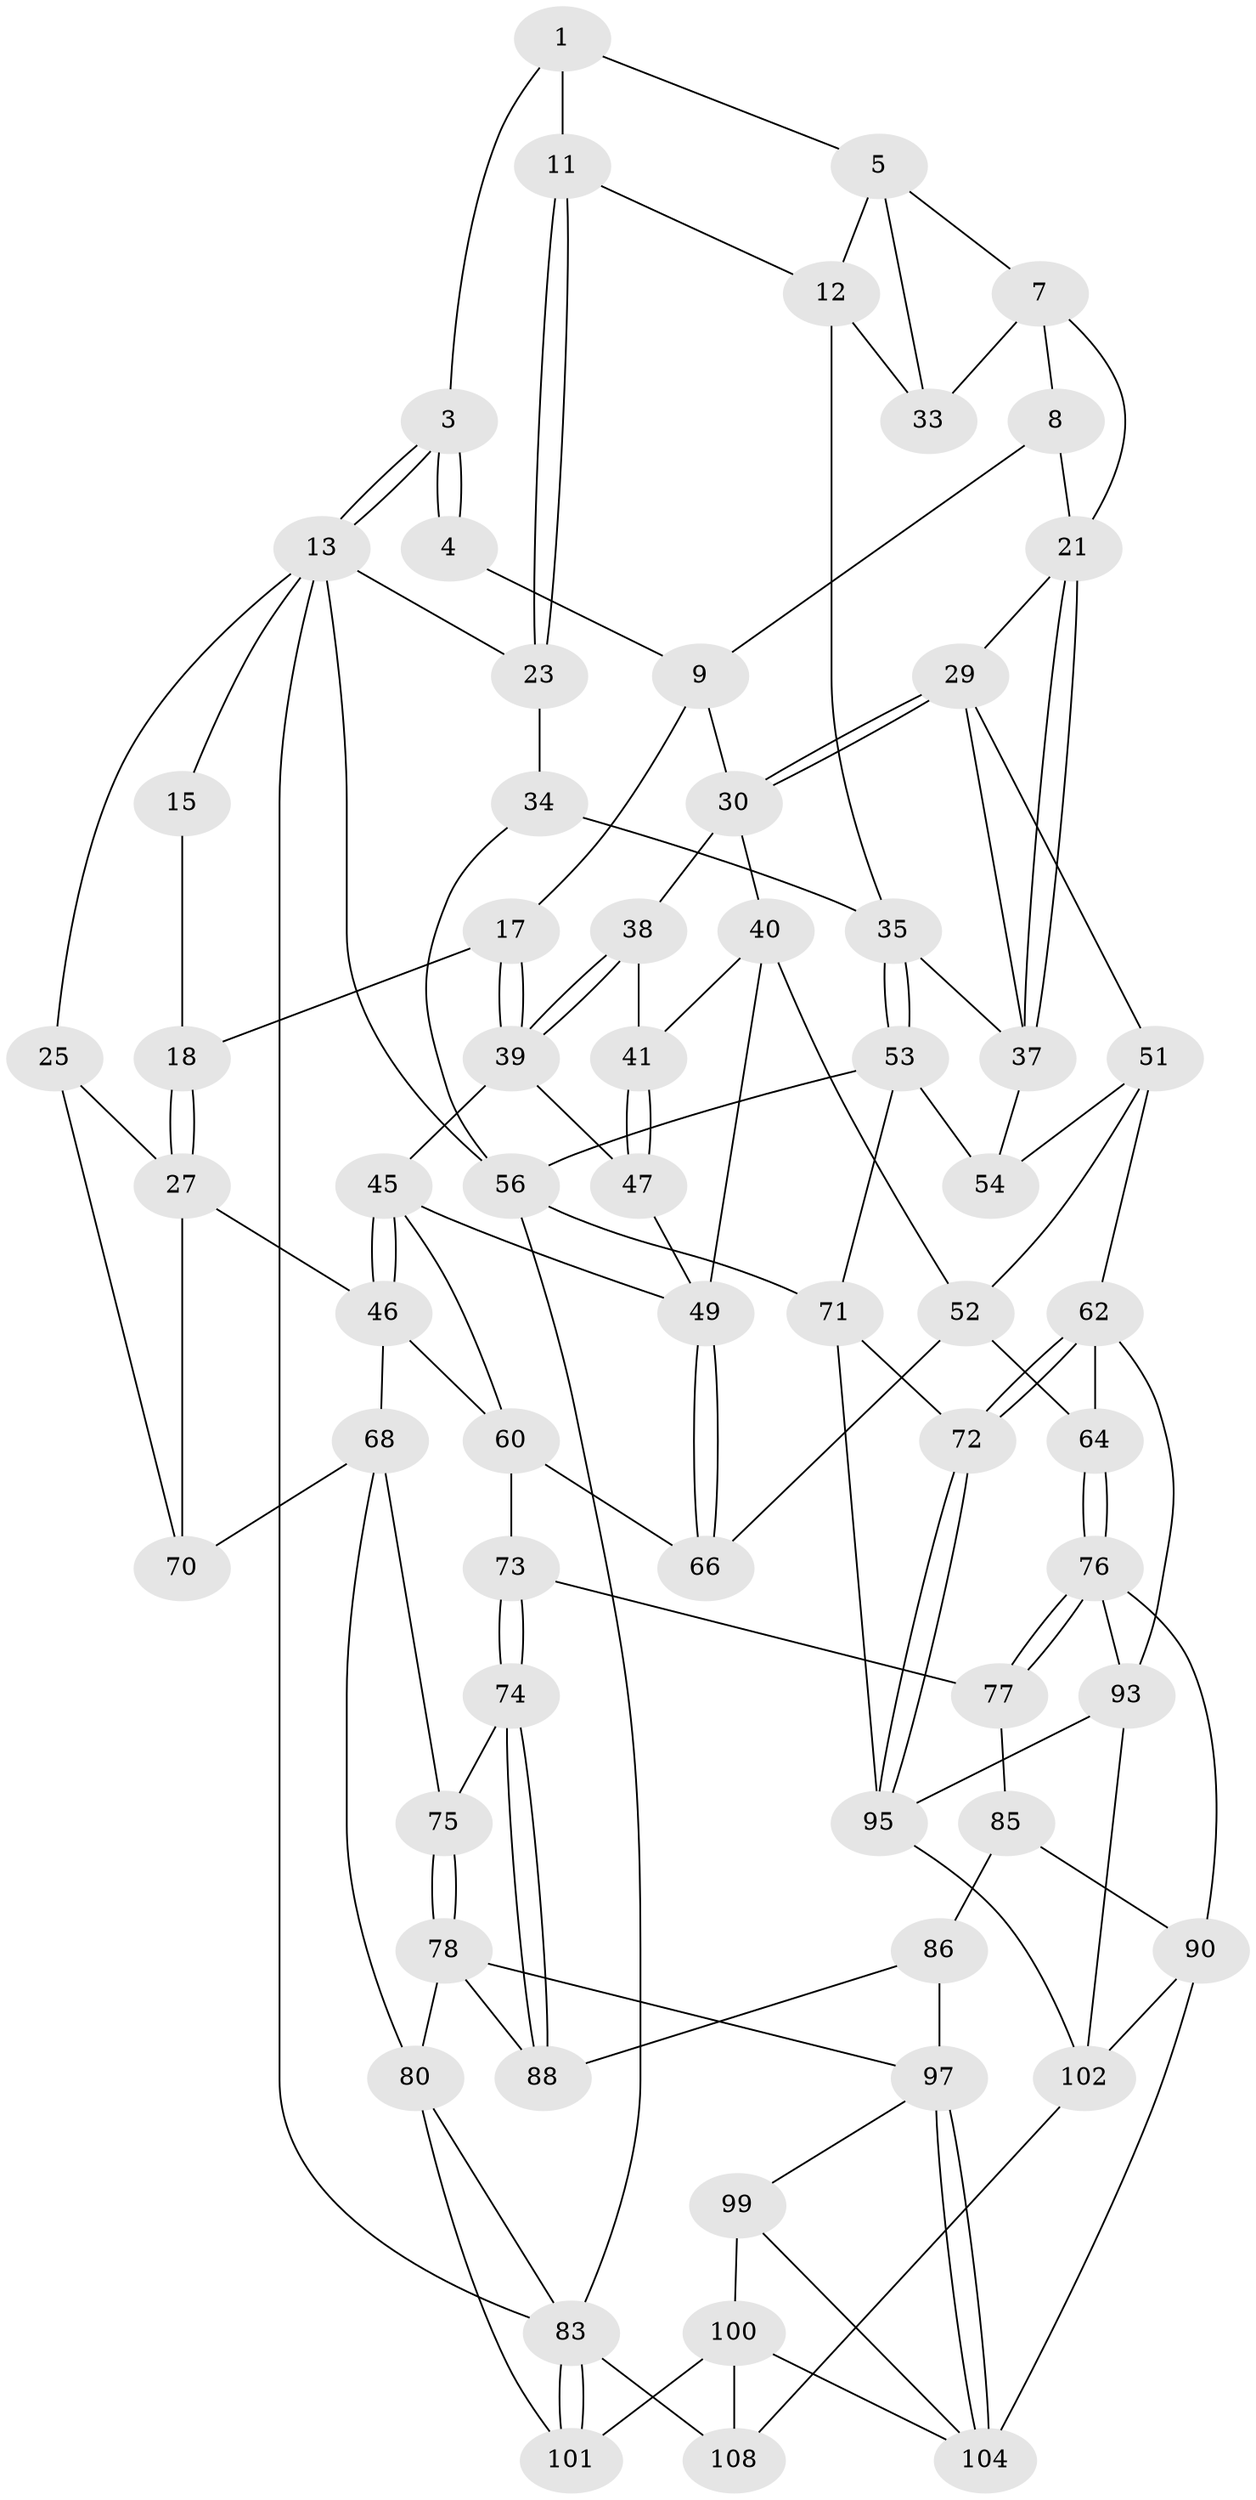 // original degree distribution, {3: 0.018518518518518517, 5: 0.5185185185185185, 6: 0.2222222222222222, 4: 0.24074074074074073}
// Generated by graph-tools (version 1.1) at 2025/42/03/06/25 10:42:35]
// undirected, 65 vertices, 137 edges
graph export_dot {
graph [start="1"]
  node [color=gray90,style=filled];
  1 [pos="+0.809506200929725+0.002640018162779579",super="+2"];
  3 [pos="+1+0"];
  4 [pos="+0.7135273770681466+0",super="+10"];
  5 [pos="+0.7982246469865699+0.08531074558282642",super="+6"];
  7 [pos="+0.6452138631463028+0.06851695901631756",super="+20"];
  8 [pos="+0.5728507687925811+0"];
  9 [pos="+0.5145400999324203+0",super="+16"];
  11 [pos="+0.9154362051596334+0.11415537785754583"];
  12 [pos="+0.8928493171820084+0.13534326183462203",super="+32"];
  13 [pos="+1+0",super="+14"];
  15 [pos="+0.2344425026324813+0"];
  17 [pos="+0.28016758479358533+0.2143125222409544"];
  18 [pos="+0.1862770472592772+0.16379223299411874",super="+19"];
  21 [pos="+0.6688348867257086+0.22967172351138643",super="+22"];
  23 [pos="+0.9874128132520377+0.15128599956604927",super="+24"];
  25 [pos="+0+0",super="+26"];
  27 [pos="+0.002439971269431427+0.31168227540459953",super="+28"];
  29 [pos="+0.5831848515930094+0.2921442343321888",super="+43"];
  30 [pos="+0.554680027823288+0.27295465616861486",super="+31"];
  33 [pos="+0.768698838058085+0.1597087317477999"];
  34 [pos="+0.9135644183617736+0.2881395708058112",super="+55"];
  35 [pos="+0.8382636952803668+0.26576193253003605",super="+36"];
  37 [pos="+0.7732024891608309+0.28166239176961805",super="+42"];
  38 [pos="+0.4183489514715765+0.2640687559783573"];
  39 [pos="+0.2958824010903501+0.27737753946847815",super="+44"];
  40 [pos="+0.45473819746212346+0.324852450180975",super="+48"];
  41 [pos="+0.4524142022013628+0.3247249806356179"];
  45 [pos="+0.2943225422667964+0.28819175197936353",super="+58"];
  46 [pos="+0.1715200498187133+0.4176165085917517",super="+61"];
  47 [pos="+0.4133924336909969+0.34711591093670313"];
  49 [pos="+0.42074222317353815+0.49506882200252955",super="+50"];
  51 [pos="+0.5844143063532461+0.34325288285847844",super="+59"];
  52 [pos="+0.5510525386023604+0.3823546230563035",super="+65"];
  53 [pos="+0.8203241975303849+0.3902006468613006",super="+57"];
  54 [pos="+0.7046606989429746+0.4636830060082679"];
  56 [pos="+1+0.509100126742818",super="+82"];
  60 [pos="+0.37236493952253225+0.5250864171305527",super="+67"];
  62 [pos="+0.691344571560782+0.6074629650081595",super="+63"];
  64 [pos="+0.5961332655029297+0.6158503598378667"];
  66 [pos="+0.410059873760355+0.525905943527894"];
  68 [pos="+0.15763963447160464+0.5653949817386292",super="+69"];
  70 [pos="+0+0.31955689380772573"];
  71 [pos="+0.9045313617341078+0.6013657363354296",super="+92"];
  72 [pos="+0.7128997297454702+0.6172461811188399"];
  73 [pos="+0.3408650513068074+0.6709552859105851"];
  74 [pos="+0.27862437650402+0.6925662991871472"];
  75 [pos="+0.1603011069141328+0.5807034939521519"];
  76 [pos="+0.5490163392654814+0.6915746212723092",super="+91"];
  77 [pos="+0.35392155866838904+0.6897187141342525"];
  78 [pos="+0.12633869017264218+0.743369766572408",super="+79"];
  80 [pos="+0.11015100735271982+0.75500494890865",super="+81"];
  83 [pos="+0+1",super="+84"];
  85 [pos="+0.36157085249450627+0.7090368255686639",super="+89"];
  86 [pos="+0.33050540616147706+0.7830576075722342",super="+87"];
  88 [pos="+0.2536881057346877+0.7379922550262595"];
  90 [pos="+0.48078890218125203+0.8091842217935145",super="+103"];
  93 [pos="+0.6315524894843053+0.8316128920226489",super="+94"];
  95 [pos="+0.7499156479388601+0.7787425764886844",super="+96"];
  97 [pos="+0.2856398793756251+0.8290601817616661",super="+98"];
  99 [pos="+0.16302549453005638+0.8804025740873449"];
  100 [pos="+0.13211745458097876+0.9086394449762314",super="+107"];
  101 [pos="+0.06670548382476486+0.9164595271466873"];
  102 [pos="+0.7125481142255895+1",super="+106"];
  104 [pos="+0.3173703586226979+0.9061777143911631",super="+105"];
  108 [pos="+0.2512933954800915+1"];
  1 -- 5;
  1 -- 3;
  1 -- 11;
  3 -- 4;
  3 -- 4;
  3 -- 13;
  3 -- 13;
  4 -- 9;
  5 -- 12;
  5 -- 33;
  5 -- 7;
  7 -- 8;
  7 -- 33;
  7 -- 21;
  8 -- 9;
  8 -- 21;
  9 -- 17;
  9 -- 30;
  11 -- 12;
  11 -- 23;
  11 -- 23;
  12 -- 33;
  12 -- 35;
  13 -- 56;
  13 -- 23;
  13 -- 25;
  13 -- 83;
  13 -- 15;
  15 -- 18;
  17 -- 18;
  17 -- 39;
  17 -- 39;
  18 -- 27;
  18 -- 27;
  21 -- 37;
  21 -- 37;
  21 -- 29;
  23 -- 34 [weight=2];
  25 -- 70;
  25 -- 27;
  27 -- 46;
  27 -- 70;
  29 -- 30;
  29 -- 30;
  29 -- 51;
  29 -- 37;
  30 -- 40;
  30 -- 38;
  34 -- 35;
  34 -- 56;
  35 -- 53;
  35 -- 53;
  35 -- 37;
  37 -- 54;
  38 -- 39;
  38 -- 39;
  38 -- 41;
  39 -- 47;
  39 -- 45;
  40 -- 41;
  40 -- 49;
  40 -- 52;
  41 -- 47;
  41 -- 47;
  45 -- 46;
  45 -- 46;
  45 -- 49;
  45 -- 60;
  46 -- 60;
  46 -- 68;
  47 -- 49;
  49 -- 66;
  49 -- 66;
  51 -- 52;
  51 -- 62;
  51 -- 54;
  52 -- 64;
  52 -- 66;
  53 -- 54;
  53 -- 56;
  53 -- 71;
  56 -- 83;
  56 -- 71;
  60 -- 73;
  60 -- 66;
  62 -- 72;
  62 -- 72;
  62 -- 64;
  62 -- 93;
  64 -- 76;
  64 -- 76;
  68 -- 75;
  68 -- 80;
  68 -- 70;
  71 -- 72;
  71 -- 95;
  72 -- 95;
  72 -- 95;
  73 -- 74;
  73 -- 74;
  73 -- 77;
  74 -- 75;
  74 -- 88;
  74 -- 88;
  75 -- 78;
  75 -- 78;
  76 -- 77;
  76 -- 77;
  76 -- 90;
  76 -- 93;
  77 -- 85;
  78 -- 88;
  78 -- 80;
  78 -- 97;
  80 -- 101;
  80 -- 83;
  83 -- 101;
  83 -- 101;
  83 -- 108;
  85 -- 86 [weight=2];
  85 -- 90;
  86 -- 88;
  86 -- 97;
  90 -- 104;
  90 -- 102;
  93 -- 95;
  93 -- 102;
  95 -- 102;
  97 -- 104;
  97 -- 104;
  97 -- 99;
  99 -- 100;
  99 -- 104;
  100 -- 101;
  100 -- 104;
  100 -- 108;
  102 -- 108;
}
